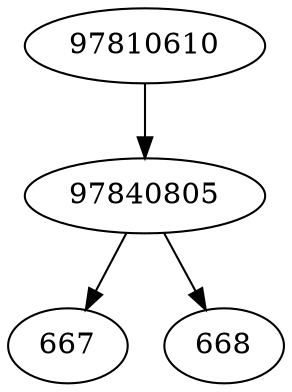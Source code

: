 strict digraph  {
97810610;
667;
668;
97840805;
97810610 -> 97840805;
97840805 -> 667;
97840805 -> 668;
}

